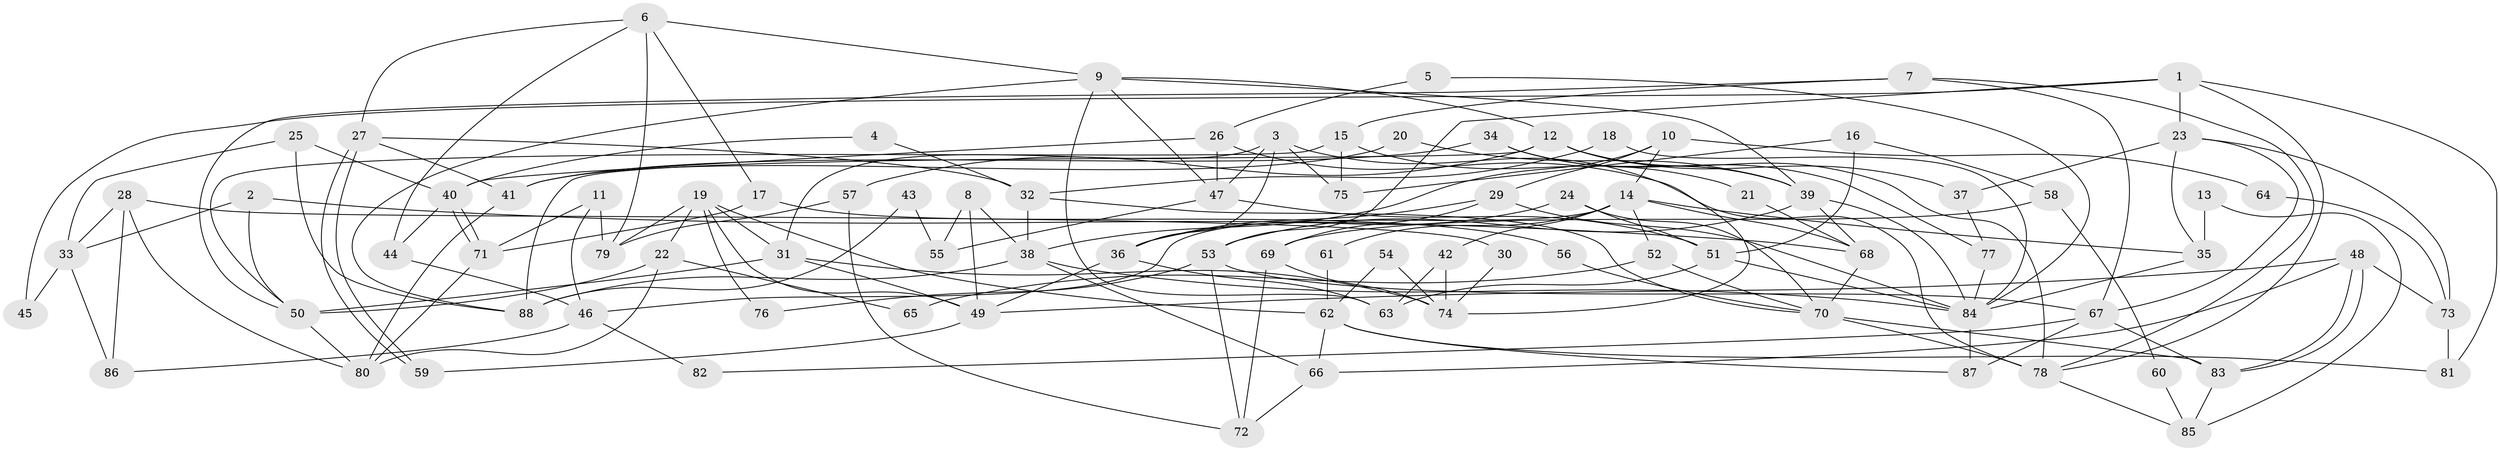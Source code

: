 // Generated by graph-tools (version 1.1) at 2025/02/03/09/25 03:02:03]
// undirected, 88 vertices, 176 edges
graph export_dot {
graph [start="1"]
  node [color=gray90,style=filled];
  1;
  2;
  3;
  4;
  5;
  6;
  7;
  8;
  9;
  10;
  11;
  12;
  13;
  14;
  15;
  16;
  17;
  18;
  19;
  20;
  21;
  22;
  23;
  24;
  25;
  26;
  27;
  28;
  29;
  30;
  31;
  32;
  33;
  34;
  35;
  36;
  37;
  38;
  39;
  40;
  41;
  42;
  43;
  44;
  45;
  46;
  47;
  48;
  49;
  50;
  51;
  52;
  53;
  54;
  55;
  56;
  57;
  58;
  59;
  60;
  61;
  62;
  63;
  64;
  65;
  66;
  67;
  68;
  69;
  70;
  71;
  72;
  73;
  74;
  75;
  76;
  77;
  78;
  79;
  80;
  81;
  82;
  83;
  84;
  85;
  86;
  87;
  88;
  1 -- 81;
  1 -- 23;
  1 -- 45;
  1 -- 53;
  1 -- 78;
  2 -- 50;
  2 -- 33;
  2 -- 68;
  3 -- 36;
  3 -- 31;
  3 -- 47;
  3 -- 74;
  3 -- 75;
  4 -- 32;
  4 -- 40;
  5 -- 26;
  5 -- 84;
  6 -- 27;
  6 -- 9;
  6 -- 17;
  6 -- 44;
  6 -- 79;
  7 -- 50;
  7 -- 78;
  7 -- 15;
  7 -- 67;
  8 -- 38;
  8 -- 49;
  8 -- 55;
  9 -- 39;
  9 -- 47;
  9 -- 12;
  9 -- 63;
  9 -- 88;
  10 -- 38;
  10 -- 14;
  10 -- 29;
  10 -- 64;
  11 -- 71;
  11 -- 79;
  11 -- 46;
  12 -- 78;
  12 -- 37;
  12 -- 39;
  12 -- 57;
  12 -- 88;
  13 -- 35;
  13 -- 85;
  14 -- 68;
  14 -- 42;
  14 -- 35;
  14 -- 46;
  14 -- 52;
  14 -- 61;
  15 -- 50;
  15 -- 21;
  15 -- 75;
  16 -- 75;
  16 -- 51;
  16 -- 58;
  17 -- 71;
  17 -- 56;
  18 -- 84;
  18 -- 32;
  19 -- 62;
  19 -- 49;
  19 -- 22;
  19 -- 31;
  19 -- 76;
  19 -- 79;
  20 -- 39;
  20 -- 41;
  21 -- 68;
  22 -- 50;
  22 -- 65;
  22 -- 80;
  23 -- 35;
  23 -- 67;
  23 -- 37;
  23 -- 73;
  24 -- 51;
  24 -- 36;
  24 -- 70;
  25 -- 88;
  25 -- 40;
  25 -- 33;
  26 -- 78;
  26 -- 40;
  26 -- 47;
  27 -- 59;
  27 -- 59;
  27 -- 32;
  27 -- 41;
  28 -- 80;
  28 -- 33;
  28 -- 30;
  28 -- 86;
  29 -- 36;
  29 -- 69;
  29 -- 84;
  30 -- 74;
  31 -- 74;
  31 -- 49;
  31 -- 50;
  32 -- 38;
  32 -- 70;
  33 -- 86;
  33 -- 45;
  34 -- 77;
  34 -- 39;
  34 -- 41;
  35 -- 84;
  36 -- 49;
  36 -- 63;
  37 -- 77;
  38 -- 84;
  38 -- 88;
  38 -- 66;
  39 -- 53;
  39 -- 68;
  39 -- 84;
  40 -- 44;
  40 -- 71;
  40 -- 71;
  41 -- 80;
  42 -- 74;
  42 -- 63;
  43 -- 88;
  43 -- 55;
  44 -- 46;
  46 -- 82;
  46 -- 86;
  47 -- 51;
  47 -- 55;
  48 -- 66;
  48 -- 83;
  48 -- 83;
  48 -- 49;
  48 -- 73;
  49 -- 59;
  50 -- 80;
  51 -- 84;
  51 -- 63;
  52 -- 70;
  52 -- 65;
  53 -- 67;
  53 -- 72;
  53 -- 76;
  54 -- 62;
  54 -- 74;
  56 -- 70;
  57 -- 79;
  57 -- 72;
  58 -- 69;
  58 -- 60;
  60 -- 85;
  61 -- 62;
  62 -- 87;
  62 -- 66;
  62 -- 81;
  64 -- 73;
  66 -- 72;
  67 -- 83;
  67 -- 82;
  67 -- 87;
  68 -- 70;
  69 -- 72;
  69 -- 74;
  70 -- 78;
  70 -- 83;
  71 -- 80;
  73 -- 81;
  77 -- 84;
  78 -- 85;
  83 -- 85;
  84 -- 87;
}
